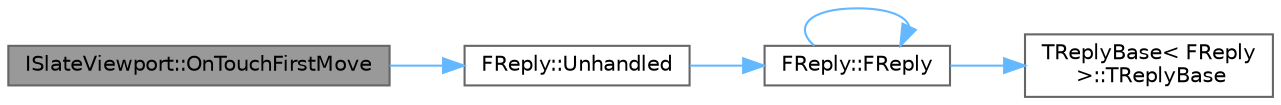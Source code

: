 digraph "ISlateViewport::OnTouchFirstMove"
{
 // INTERACTIVE_SVG=YES
 // LATEX_PDF_SIZE
  bgcolor="transparent";
  edge [fontname=Helvetica,fontsize=10,labelfontname=Helvetica,labelfontsize=10];
  node [fontname=Helvetica,fontsize=10,shape=box,height=0.2,width=0.4];
  rankdir="LR";
  Node1 [id="Node000001",label="ISlateViewport::OnTouchFirstMove",height=0.2,width=0.4,color="gray40", fillcolor="grey60", style="filled", fontcolor="black",tooltip="Called when a touchpad touch has first moved after initial press."];
  Node1 -> Node2 [id="edge1_Node000001_Node000002",color="steelblue1",style="solid",tooltip=" "];
  Node2 [id="Node000002",label="FReply::Unhandled",height=0.2,width=0.4,color="grey40", fillcolor="white", style="filled",URL="$d1/d93/classFReply.html#aade9ec10b96ca5b6c514b7b6bccf30eb",tooltip="An event should return a FReply::Unhandled() to let the system know that an event was unhandled."];
  Node2 -> Node3 [id="edge2_Node000002_Node000003",color="steelblue1",style="solid",tooltip=" "];
  Node3 [id="Node000003",label="FReply::FReply",height=0.2,width=0.4,color="grey40", fillcolor="white", style="filled",URL="$d1/d93/classFReply.html#a17b023666800ff427736ba11b538812d",tooltip="Hidden default constructor."];
  Node3 -> Node3 [id="edge3_Node000003_Node000003",color="steelblue1",style="solid",tooltip=" "];
  Node3 -> Node4 [id="edge4_Node000003_Node000004",color="steelblue1",style="solid",tooltip=" "];
  Node4 [id="Node000004",label="TReplyBase\< FReply\l \>::TReplyBase",height=0.2,width=0.4,color="grey40", fillcolor="white", style="filled",URL="$d9/dab/classTReplyBase.html#a1e9ad2234a336e01bf672bdb3ac91423",tooltip=" "];
}
